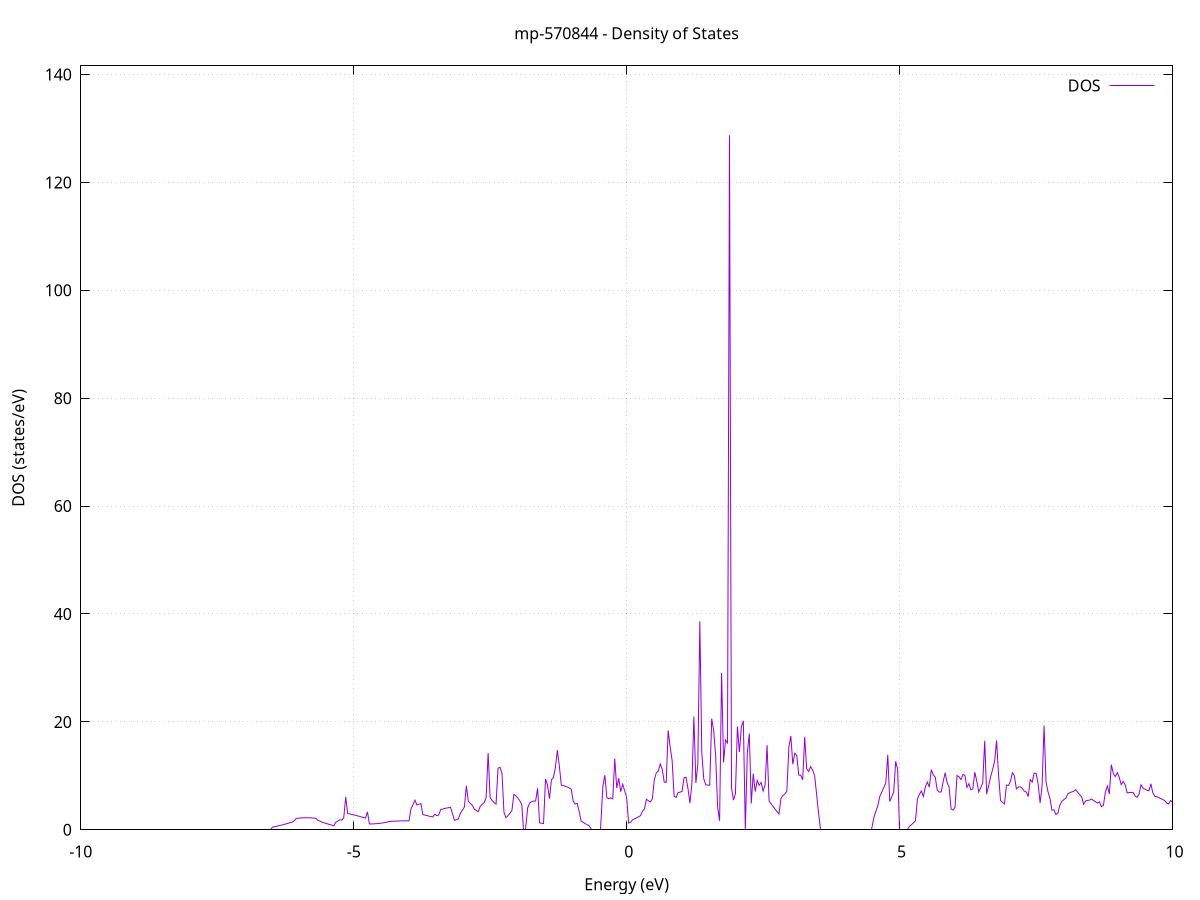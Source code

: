 set title 'mp-570844 - Density of States'
set xlabel 'Energy (eV)'
set ylabel 'DOS (states/eV)'
set grid
set xrange [-10:10]
set yrange [0:141.600]
set xzeroaxis lt -1
set terminal png size 800,600
set output 'mp-570844_dos_gnuplot.png'
plot '-' using 1:2 with lines title 'DOS'
-44.507500 0.000000
-44.471200 0.000000
-44.435000 0.000000
-44.398700 0.000000
-44.362500 0.000000
-44.326200 0.000000
-44.290000 0.000000
-44.253800 0.000000
-44.217500 0.000000
-44.181300 0.000000
-44.145000 0.000000
-44.108800 0.000000
-44.072500 0.000000
-44.036300 0.000000
-44.000100 0.000000
-43.963800 0.000000
-43.927600 0.000000
-43.891300 0.000000
-43.855100 0.000000
-43.818800 0.000000
-43.782600 0.000000
-43.746300 0.000000
-43.710100 0.000000
-43.673900 0.000000
-43.637600 0.000000
-43.601400 0.000000
-43.565100 0.000000
-43.528900 0.000000
-43.492600 0.000000
-43.456400 0.000000
-43.420200 0.000000
-43.383900 0.000000
-43.347700 0.000000
-43.311400 0.000000
-43.275200 0.000000
-43.238900 0.000000
-43.202700 0.000000
-43.166500 0.000000
-43.130200 0.000000
-43.094000 0.000000
-43.057700 0.000000
-43.021500 0.000000
-42.985200 0.000000
-42.949000 0.000000
-42.912700 0.000000
-42.876500 0.000000
-42.840300 0.000000
-42.804000 0.000000
-42.767800 0.000000
-42.731500 0.000000
-42.695300 0.000000
-42.659000 0.000000
-42.622800 0.000000
-42.586600 0.000000
-42.550300 0.000000
-42.514100 0.000000
-42.477800 0.000000
-42.441600 0.000000
-42.405300 0.000000
-42.369100 0.000000
-42.332800 0.000000
-42.296600 0.000000
-42.260400 0.000000
-42.224100 0.000000
-42.187900 0.000000
-42.151600 0.000000
-42.115400 0.000000
-42.079100 0.000000
-42.042900 0.000000
-42.006700 0.000000
-41.970400 0.000000
-41.934200 0.000000
-41.897900 0.000000
-41.861700 0.000000
-41.825400 0.000000
-41.789200 0.000000
-41.753000 0.000000
-41.716700 0.000000
-41.680500 0.000000
-41.644200 0.000000
-41.608000 0.000000
-41.571700 0.000000
-41.535500 0.000000
-41.499200 0.000000
-41.463000 0.000000
-41.426800 0.000000
-41.390500 0.000000
-41.354300 0.000000
-41.318000 0.000000
-41.281800 0.000000
-41.245500 0.000000
-41.209300 0.000000
-41.173100 0.000000
-41.136800 0.000000
-41.100600 0.000000
-41.064300 0.000000
-41.028100 0.000000
-40.991800 0.000000
-40.955600 0.000000
-40.919400 0.000000
-40.883100 0.000000
-40.846900 0.000000
-40.810600 0.000000
-40.774400 0.000000
-40.738100 0.000000
-40.701900 0.000000
-40.665600 0.000000
-40.629400 0.000000
-40.593200 0.000000
-40.556900 0.000000
-40.520700 0.000000
-40.484400 0.000000
-40.448200 0.000000
-40.411900 0.000000
-40.375700 0.000000
-40.339500 0.000000
-40.303200 0.000000
-40.267000 0.000000
-40.230700 0.000000
-40.194500 0.000000
-40.158200 0.000000
-40.122000 0.000000
-40.085700 0.000000
-40.049500 0.000000
-40.013300 0.000000
-39.977000 0.000000
-39.940800 0.000000
-39.904500 0.000000
-39.868300 0.000000
-39.832000 0.000000
-39.795800 0.000000
-39.759600 0.000000
-39.723300 0.000000
-39.687100 0.000000
-39.650800 0.000000
-39.614600 0.000000
-39.578300 0.000000
-39.542100 0.000000
-39.505900 0.000000
-39.469600 0.000000
-39.433400 0.000000
-39.397100 0.000000
-39.360900 0.000000
-39.324600 0.000000
-39.288400 0.000000
-39.252100 0.000000
-39.215900 0.000000
-39.179700 0.000000
-39.143400 0.000000
-39.107200 0.000000
-39.070900 0.000000
-39.034700 0.000000
-38.998400 0.000000
-38.962200 0.000000
-38.926000 0.000000
-38.889700 0.000000
-38.853500 0.000000
-38.817200 0.000000
-38.781000 0.000000
-38.744700 0.000000
-38.708500 0.000000
-38.672200 0.000000
-38.636000 0.000000
-38.599800 0.000000
-38.563500 0.000000
-38.527300 0.000000
-38.491000 0.000000
-38.454800 0.000000
-38.418500 0.000000
-38.382300 0.000000
-38.346100 0.000000
-38.309800 0.000000
-38.273600 0.000000
-38.237300 0.000000
-38.201100 0.000000
-38.164800 0.000000
-38.128600 0.000000
-38.092400 0.000000
-38.056100 0.000000
-38.019900 0.000000
-37.983600 0.000000
-37.947400 0.000000
-37.911100 0.000000
-37.874900 0.000000
-37.838600 0.000000
-37.802400 0.000000
-37.766200 0.000000
-37.729900 0.000000
-37.693700 0.000000
-37.657400 0.000000
-37.621200 0.000000
-37.584900 0.000000
-37.548700 0.000000
-37.512500 0.000000
-37.476200 0.000000
-37.440000 0.000000
-37.403700 0.000000
-37.367500 0.000000
-37.331200 0.000000
-37.295000 0.000000
-37.258700 0.000000
-37.222500 0.000000
-37.186300 0.000000
-37.150000 0.000000
-37.113800 0.000000
-37.077500 0.000000
-37.041300 0.000000
-37.005000 0.000000
-36.968800 0.000000
-36.932600 0.000000
-36.896300 0.000000
-36.860100 0.000000
-36.823800 0.000000
-36.787600 0.000000
-36.751300 0.000000
-36.715100 0.000000
-36.678900 0.000000
-36.642600 0.000000
-36.606400 0.000000
-36.570100 0.000000
-36.533900 0.000000
-36.497600 0.000000
-36.461400 0.000000
-36.425100 0.000000
-36.388900 0.000000
-36.352700 0.000000
-36.316400 0.000000
-36.280200 0.000000
-36.243900 0.000000
-36.207700 0.000000
-36.171400 0.000000
-36.135200 0.000000
-36.099000 0.000000
-36.062700 0.000000
-36.026500 0.000000
-35.990200 0.000000
-35.954000 0.000000
-35.917700 0.000000
-35.881500 0.000000
-35.845300 0.000000
-35.809000 0.000000
-35.772800 0.000000
-35.736500 0.000000
-35.700300 0.000000
-35.664000 0.000000
-35.627800 0.000000
-35.591500 0.000000
-35.555300 0.000000
-35.519100 0.000000
-35.482800 0.000000
-35.446600 0.000000
-35.410300 0.000000
-35.374100 0.000000
-35.337800 0.000000
-35.301600 0.000000
-35.265400 0.000000
-35.229100 0.000000
-35.192900 0.000000
-35.156600 0.000000
-35.120400 0.000000
-35.084100 0.000000
-35.047900 0.000000
-35.011600 0.000000
-34.975400 0.000000
-34.939200 0.000000
-34.902900 0.000000
-34.866700 0.000000
-34.830400 0.000000
-34.794200 0.000000
-34.757900 0.000000
-34.721700 0.000000
-34.685500 0.000000
-34.649200 0.000000
-34.613000 0.000000
-34.576700 0.000000
-34.540500 0.000000
-34.504200 0.000000
-34.468000 0.000000
-34.431800 0.000000
-34.395500 0.000000
-34.359300 0.000000
-34.323000 0.000000
-34.286800 0.000000
-34.250500 0.000000
-34.214300 0.000000
-34.178000 0.000000
-34.141800 0.000000
-34.105600 0.000000
-34.069300 0.000000
-34.033100 0.000000
-33.996800 0.000000
-33.960600 0.000000
-33.924300 0.000000
-33.888100 0.000000
-33.851900 0.000000
-33.815600 0.000000
-33.779400 0.000000
-33.743100 0.000000
-33.706900 0.000000
-33.670600 0.000000
-33.634400 0.000000
-33.598100 0.000000
-33.561900 0.000000
-33.525700 0.000000
-33.489400 0.000000
-33.453200 0.000000
-33.416900 0.000000
-33.380700 0.000000
-33.344400 0.000000
-33.308200 0.000000
-33.272000 0.000000
-33.235700 0.000000
-33.199500 0.000000
-33.163200 0.000000
-33.127000 0.000000
-33.090700 0.000000
-33.054500 0.000000
-33.018300 0.000000
-32.982000 0.000000
-32.945800 0.000000
-32.909500 0.000000
-32.873300 0.000000
-32.837000 0.000000
-32.800800 0.000000
-32.764500 0.000000
-32.728300 0.000000
-32.692100 0.000000
-32.655800 0.000000
-32.619600 0.000000
-32.583300 0.000000
-32.547100 0.000000
-32.510800 0.000000
-32.474600 0.000000
-32.438400 0.000000
-32.402100 0.000000
-32.365900 0.000000
-32.329600 0.000000
-32.293400 0.000000
-32.257100 0.000000
-32.220900 0.000000
-32.184600 0.000000
-32.148400 0.000000
-32.112200 0.000000
-32.075900 0.000000
-32.039700 0.000000
-32.003400 0.000000
-31.967200 0.000000
-31.930900 0.000000
-31.894700 0.000000
-31.858500 0.000000
-31.822200 0.000000
-31.786000 0.000000
-31.749700 0.000000
-31.713500 0.000000
-31.677200 0.000000
-31.641000 0.000000
-31.604800 0.000000
-31.568500 0.000000
-31.532300 0.000000
-31.496000 0.000000
-31.459800 0.000000
-31.423500 0.000000
-31.387300 0.000000
-31.351000 0.000000
-31.314800 0.000000
-31.278600 0.000000
-31.242300 0.000000
-31.206100 0.000000
-31.169800 0.000000
-31.133600 0.000000
-31.097300 0.000000
-31.061100 0.000000
-31.024900 0.000000
-30.988600 0.000000
-30.952400 0.000000
-30.916100 0.000000
-30.879900 0.000000
-30.843600 0.000000
-30.807400 0.000000
-30.771100 0.000000
-30.734900 0.000000
-30.698700 0.000000
-30.662400 0.000000
-30.626200 0.000000
-30.589900 0.000000
-30.553700 0.000000
-30.517400 0.000000
-30.481200 0.000000
-30.445000 0.000000
-30.408700 0.000000
-30.372500 0.000000
-30.336200 0.000000
-30.300000 0.000000
-30.263700 0.000000
-30.227500 0.000000
-30.191300 0.000000
-30.155000 0.000000
-30.118800 0.000000
-30.082500 0.000000
-30.046300 0.000000
-30.010000 0.000000
-29.973800 0.000000
-29.937500 0.000000
-29.901300 0.000000
-29.865100 0.000000
-29.828800 0.000000
-29.792600 0.000000
-29.756300 0.000000
-29.720100 0.000000
-29.683800 0.000000
-29.647600 0.000000
-29.611400 0.000000
-29.575100 0.000000
-29.538900 0.000000
-29.502600 0.000000
-29.466400 0.000000
-29.430100 0.000000
-29.393900 0.000000
-29.357700 0.000000
-29.321400 0.000000
-29.285200 0.000000
-29.248900 0.000000
-29.212700 0.000000
-29.176400 0.000000
-29.140200 0.000000
-29.103900 0.000000
-29.067700 0.000000
-29.031500 0.000000
-28.995200 0.000000
-28.959000 0.000000
-28.922700 0.000000
-28.886500 0.000000
-28.850200 0.000000
-28.814000 0.000000
-28.777800 0.000000
-28.741500 0.000000
-28.705300 0.000000
-28.669000 0.000000
-28.632800 0.000000
-28.596500 0.000000
-28.560300 0.000000
-28.524000 0.000000
-28.487800 0.000000
-28.451600 0.000000
-28.415300 0.000000
-28.379100 0.000000
-28.342800 0.000000
-28.306600 0.000000
-28.270300 0.000000
-28.234100 0.000000
-28.197900 0.000000
-28.161600 0.000000
-28.125400 0.000000
-28.089100 0.000000
-28.052900 0.000000
-28.016600 0.000000
-27.980400 0.000000
-27.944200 0.000000
-27.907900 0.000000
-27.871700 0.000000
-27.835400 0.000000
-27.799200 0.000000
-27.762900 0.000000
-27.726700 0.000000
-27.690400 0.000000
-27.654200 0.000000
-27.618000 0.000000
-27.581700 0.000000
-27.545500 0.000000
-27.509200 0.000000
-27.473000 0.000000
-27.436700 0.000000
-27.400500 0.000000
-27.364300 0.000000
-27.328000 0.000000
-27.291800 0.000000
-27.255500 0.000000
-27.219300 0.000000
-27.183000 0.000000
-27.146800 0.000000
-27.110500 0.000000
-27.074300 0.000000
-27.038100 0.000000
-27.001800 0.000000
-26.965600 0.000000
-26.929300 0.000000
-26.893100 0.000000
-26.856800 0.000000
-26.820600 0.000000
-26.784400 0.000000
-26.748100 0.000000
-26.711900 0.000000
-26.675600 0.000000
-26.639400 0.000000
-26.603100 0.000000
-26.566900 0.000000
-26.530700 0.000000
-26.494400 0.000000
-26.458200 0.000000
-26.421900 0.000000
-26.385700 0.000000
-26.349400 0.000000
-26.313200 0.000000
-26.276900 0.000000
-26.240700 0.000000
-26.204500 0.000000
-26.168200 0.000000
-26.132000 0.000000
-26.095700 0.000000
-26.059500 0.000000
-26.023200 0.000000
-25.987000 0.000000
-25.950800 0.000000
-25.914500 0.000000
-25.878300 0.000000
-25.842000 0.000000
-25.805800 0.000000
-25.769500 0.000000
-25.733300 0.000000
-25.697000 0.000000
-25.660800 0.000000
-25.624600 0.000000
-25.588300 0.000000
-25.552100 0.000000
-25.515800 0.000000
-25.479600 0.000000
-25.443300 0.000000
-25.407100 0.000000
-25.370900 0.000000
-25.334600 0.000000
-25.298400 0.000000
-25.262100 0.000000
-25.225900 0.000000
-25.189600 0.000000
-25.153400 0.000000
-25.117200 0.000000
-25.080900 0.000000
-25.044700 0.000000
-25.008400 0.000000
-24.972200 0.000000
-24.935900 0.000000
-24.899700 0.000000
-24.863400 0.000000
-24.827200 0.000000
-24.791000 0.000000
-24.754700 0.000000
-24.718500 0.000000
-24.682200 0.000000
-24.646000 0.000000
-24.609700 0.000000
-24.573500 0.000000
-24.537300 0.000000
-24.501000 0.000000
-24.464800 0.000000
-24.428500 0.000000
-24.392300 0.000000
-24.356000 0.000000
-24.319800 0.000000
-24.283600 0.000000
-24.247300 0.000000
-24.211100 0.000000
-24.174800 0.000000
-24.138600 0.000000
-24.102300 0.000000
-24.066100 0.000000
-24.029800 0.000000
-23.993600 0.000000
-23.957400 0.000000
-23.921100 0.000000
-23.884900 0.000000
-23.848600 0.000000
-23.812400 0.000000
-23.776100 0.000000
-23.739900 0.000000
-23.703700 0.000000
-23.667400 0.000000
-23.631200 0.000000
-23.594900 0.000000
-23.558700 0.000000
-23.522400 0.000000
-23.486200 0.000000
-23.449900 0.000000
-23.413700 0.000000
-23.377500 0.000000
-23.341200 0.000000
-23.305000 0.000000
-23.268700 0.000000
-23.232500 0.000000
-23.196200 0.000000
-23.160000 0.000000
-23.123800 0.000000
-23.087500 0.000000
-23.051300 0.000000
-23.015000 0.000000
-22.978800 0.000000
-22.942500 0.000000
-22.906300 0.000000
-22.870100 0.000000
-22.833800 0.000000
-22.797600 0.000000
-22.761300 0.000000
-22.725100 0.000000
-22.688800 0.000000
-22.652600 0.000000
-22.616300 0.000000
-22.580100 0.000000
-22.543900 0.000000
-22.507600 0.000000
-22.471400 0.000000
-22.435100 0.000000
-22.398900 0.000000
-22.362600 0.000000
-22.326400 0.000000
-22.290200 0.000000
-22.253900 0.000000
-22.217700 0.000000
-22.181400 0.000000
-22.145200 0.000000
-22.108900 0.000000
-22.072700 0.000000
-22.036400 0.000000
-22.000200 0.000000
-21.964000 0.000000
-21.927700 0.000000
-21.891500 0.000000
-21.855200 0.000000
-21.819000 0.000000
-21.782700 0.000000
-21.746500 0.000000
-21.710300 0.000000
-21.674000 0.000000
-21.637800 0.000000
-21.601500 0.000000
-21.565300 0.000000
-21.529000 0.000000
-21.492800 0.000000
-21.456600 0.000000
-21.420300 0.000000
-21.384100 0.000000
-21.347800 0.000000
-21.311600 0.000000
-21.275300 0.000000
-21.239100 0.000000
-21.202800 0.000000
-21.166600 0.000000
-21.130400 0.000000
-21.094100 0.000000
-21.057900 0.000000
-21.021600 0.000000
-20.985400 0.000000
-20.949100 0.000000
-20.912900 0.000000
-20.876700 0.000000
-20.840400 0.000000
-20.804200 0.000000
-20.767900 0.000000
-20.731700 0.000000
-20.695400 0.000000
-20.659200 0.000000
-20.622900 0.000000
-20.586700 0.000000
-20.550500 0.000000
-20.514200 0.000000
-20.478000 0.000000
-20.441700 0.000000
-20.405500 0.000000
-20.369200 0.000000
-20.333000 0.000000
-20.296800 0.000000
-20.260500 0.000000
-20.224300 0.000000
-20.188000 0.000000
-20.151800 0.000000
-20.115500 0.000000
-20.079300 0.000000
-20.043100 0.000000
-20.006800 0.000000
-19.970600 0.000000
-19.934300 0.000000
-19.898100 0.000000
-19.861800 0.000000
-19.825600 0.000000
-19.789300 0.000000
-19.753100 0.000000
-19.716900 0.000000
-19.680600 0.000000
-19.644400 0.000000
-19.608100 0.000000
-19.571900 0.000000
-19.535600 0.000000
-19.499400 0.000000
-19.463200 0.000000
-19.426900 0.000000
-19.390700 0.000000
-19.354400 0.000000
-19.318200 0.000000
-19.281900 0.000000
-19.245700 0.000000
-19.209400 0.000000
-19.173200 0.000000
-19.137000 0.000000
-19.100700 0.000000
-19.064500 0.000000
-19.028200 0.000000
-18.992000 0.000000
-18.955700 0.000000
-18.919500 0.000000
-18.883300 0.000000
-18.847000 0.000000
-18.810800 0.000000
-18.774500 0.000000
-18.738300 0.000000
-18.702000 0.000000
-18.665800 0.000000
-18.629600 0.000000
-18.593300 0.000000
-18.557100 0.000000
-18.520800 0.000000
-18.484600 0.000000
-18.448300 0.000000
-18.412100 0.000000
-18.375800 0.000000
-18.339600 0.000000
-18.303400 0.000000
-18.267100 0.000000
-18.230900 0.000000
-18.194600 0.000000
-18.158400 0.000000
-18.122100 0.000000
-18.085900 0.000000
-18.049700 0.000000
-18.013400 0.000000
-17.977200 0.000000
-17.940900 0.000000
-17.904700 0.000000
-17.868400 0.000000
-17.832200 0.000000
-17.796000 0.000000
-17.759700 0.000000
-17.723500 0.000000
-17.687200 0.000000
-17.651000 0.000000
-17.614700 0.000000
-17.578500 0.000000
-17.542200 0.000000
-17.506000 0.000000
-17.469800 0.000000
-17.433500 0.000000
-17.397300 0.000000
-17.361000 0.000000
-17.324800 0.000000
-17.288500 0.000000
-17.252300 0.000000
-17.216100 0.000000
-17.179800 0.000000
-17.143600 0.000000
-17.107300 0.000000
-17.071100 0.000000
-17.034800 0.000000
-16.998600 0.000000
-16.962300 0.000000
-16.926100 0.000000
-16.889900 0.000000
-16.853600 0.000000
-16.817400 0.000000
-16.781100 0.000000
-16.744900 0.000000
-16.708600 0.000000
-16.672400 0.000000
-16.636200 0.000000
-16.599900 0.000000
-16.563700 0.000000
-16.527400 0.000000
-16.491200 0.000000
-16.454900 0.000000
-16.418700 0.000000
-16.382500 0.000000
-16.346200 0.000000
-16.310000 0.000000
-16.273700 0.000000
-16.237500 0.000000
-16.201200 0.000000
-16.165000 0.000000
-16.128700 0.000000
-16.092500 0.000000
-16.056300 0.000000
-16.020000 0.000000
-15.983800 0.000000
-15.947500 0.000000
-15.911300 0.000000
-15.875000 0.000000
-15.838800 0.000000
-15.802600 0.000000
-15.766300 0.000000
-15.730100 0.000000
-15.693800 0.000000
-15.657600 0.000000
-15.621300 0.000000
-15.585100 0.000000
-15.548800 0.000000
-15.512600 0.000000
-15.476400 0.000000
-15.440100 0.000000
-15.403900 0.000000
-15.367600 0.000000
-15.331400 0.000000
-15.295100 0.000000
-15.258900 0.000000
-15.222700 0.000000
-15.186400 0.000000
-15.150200 0.000000
-15.113900 0.000000
-15.077700 0.000000
-15.041400 0.000000
-15.005200 0.000000
-14.969000 0.000000
-14.932700 0.000000
-14.896500 0.000000
-14.860200 0.000000
-14.824000 0.000000
-14.787700 0.000000
-14.751500 0.000000
-14.715200 0.000000
-14.679000 0.000000
-14.642800 0.000000
-14.606500 0.000000
-14.570300 0.000000
-14.534000 0.000000
-14.497800 0.000000
-14.461500 0.000000
-14.425300 0.000000
-14.389100 0.000000
-14.352800 0.000000
-14.316600 0.000000
-14.280300 0.000000
-14.244100 0.000000
-14.207800 0.000000
-14.171600 0.000000
-14.135300 0.000000
-14.099100 0.000000
-14.062900 0.000000
-14.026600 0.000000
-13.990400 0.000000
-13.954100 0.000000
-13.917900 0.000000
-13.881600 0.000000
-13.845400 0.000000
-13.809200 0.000000
-13.772900 0.000000
-13.736700 0.000000
-13.700400 0.000000
-13.664200 0.000000
-13.627900 0.000000
-13.591700 0.000000
-13.555500 0.000000
-13.519200 0.000000
-13.483000 0.000000
-13.446700 0.000000
-13.410500 0.000000
-13.374200 0.000000
-13.338000 0.000000
-13.301700 0.000000
-13.265500 0.000000
-13.229300 0.000000
-13.193000 0.000000
-13.156800 0.000000
-13.120500 0.000000
-13.084300 0.000000
-13.048000 0.000000
-13.011800 0.000000
-12.975600 0.000000
-12.939300 0.000000
-12.903100 0.000000
-12.866800 0.000000
-12.830600 0.000000
-12.794300 0.000000
-12.758100 0.000000
-12.721900 0.000000
-12.685600 0.000000
-12.649400 0.000000
-12.613100 0.000000
-12.576900 0.000000
-12.540600 0.000000
-12.504400 0.000000
-12.468100 0.000000
-12.431900 0.000000
-12.395700 0.000000
-12.359400 0.000000
-12.323200 0.000000
-12.286900 0.000000
-12.250700 0.000000
-12.214400 0.000000
-12.178200 0.000000
-12.142000 0.000000
-12.105700 0.000000
-12.069500 0.000000
-12.033200 0.000000
-11.997000 0.000000
-11.960700 0.000000
-11.924500 0.000000
-11.888200 0.000000
-11.852000 0.000000
-11.815800 0.000000
-11.779500 0.000000
-11.743300 0.000000
-11.707000 0.000000
-11.670800 0.000000
-11.634500 0.000000
-11.598300 0.000000
-11.562100 0.000000
-11.525800 0.000000
-11.489600 0.000000
-11.453300 0.000000
-11.417100 0.000000
-11.380800 0.000000
-11.344600 0.000000
-11.308400 0.000000
-11.272100 0.000000
-11.235900 0.000000
-11.199600 0.000000
-11.163400 0.000000
-11.127100 0.000000
-11.090900 0.000000
-11.054600 0.000000
-11.018400 0.000000
-10.982200 0.000000
-10.945900 0.000000
-10.909700 149.555800
-10.873400 91.759000
-10.837200 159.669500
-10.800900 257.059300
-10.764700 202.631200
-10.728500 299.737200
-10.692200 306.424800
-10.656000 336.171900
-10.619700 72.666400
-10.583500 297.881100
-10.547200 138.092300
-10.511000 0.000000
-10.474700 0.000000
-10.438500 0.000000
-10.402300 0.000000
-10.366000 0.000000
-10.329800 0.000000
-10.293500 0.000000
-10.257300 0.000000
-10.221000 0.000000
-10.184800 0.000000
-10.148600 0.000000
-10.112300 0.000000
-10.076100 0.000000
-10.039800 0.000000
-10.003600 0.000000
-9.967300 0.000000
-9.931100 0.000000
-9.894900 0.000000
-9.858600 0.000000
-9.822400 0.000000
-9.786100 0.000000
-9.749900 0.000000
-9.713600 0.000000
-9.677400 0.000000
-9.641100 0.000000
-9.604900 0.000000
-9.568700 0.000000
-9.532400 0.000000
-9.496200 0.000000
-9.459900 0.000000
-9.423700 0.000000
-9.387400 0.000000
-9.351200 0.000000
-9.315000 0.000000
-9.278700 0.000000
-9.242500 0.000000
-9.206200 0.000000
-9.170000 0.000000
-9.133700 0.000000
-9.097500 0.000000
-9.061200 0.000000
-9.025000 0.000000
-8.988800 0.000000
-8.952500 0.000000
-8.916300 0.000000
-8.880000 0.000000
-8.843800 0.000000
-8.807500 0.000000
-8.771300 0.000000
-8.735100 0.000000
-8.698800 0.000000
-8.662600 0.000000
-8.626300 0.000000
-8.590100 0.000000
-8.553800 0.000000
-8.517600 0.000000
-8.481400 0.000000
-8.445100 0.000000
-8.408900 0.000000
-8.372600 0.000000
-8.336400 0.000000
-8.300100 0.000000
-8.263900 0.000000
-8.227600 0.000000
-8.191400 0.000000
-8.155200 0.000000
-8.118900 0.000000
-8.082700 0.000000
-8.046400 0.000000
-8.010200 0.000000
-7.973900 0.000000
-7.937700 0.000000
-7.901500 0.000000
-7.865200 0.000000
-7.829000 0.000000
-7.792700 0.000000
-7.756500 0.000000
-7.720200 0.000000
-7.684000 0.000000
-7.647700 0.000000
-7.611500 0.000000
-7.575300 0.000000
-7.539000 0.000000
-7.502800 0.000000
-7.466500 0.000000
-7.430300 0.000000
-7.394000 0.000000
-7.357800 0.000000
-7.321600 0.000000
-7.285300 0.000000
-7.249100 0.000000
-7.212800 0.000000
-7.176600 0.000000
-7.140300 0.000000
-7.104100 0.000000
-7.067900 0.000000
-7.031600 0.000000
-6.995400 0.000000
-6.959100 0.000000
-6.922900 0.000000
-6.886600 0.000000
-6.850400 0.000000
-6.814100 0.000000
-6.777900 0.000000
-6.741700 0.000000
-6.705400 0.000000
-6.669200 0.000000
-6.632900 0.000000
-6.596700 0.000000
-6.560400 0.000000
-6.524200 0.000000
-6.488000 0.486500
-6.451700 0.563000
-6.415500 0.643600
-6.379200 0.728200
-6.343000 0.816700
-6.306700 0.909300
-6.270500 1.005900
-6.234300 1.106400
-6.198000 1.211000
-6.161800 1.319600
-6.125500 1.432100
-6.089300 1.672900
-6.053000 2.104400
-6.016800 2.147200
-5.980500 2.181000
-5.944300 2.205900
-5.908100 2.221900
-5.871800 2.228900
-5.835600 2.227000
-5.799300 2.216200
-5.763100 2.196500
-5.726800 2.167800
-5.690600 2.130300
-5.654400 1.712300
-5.618100 1.627000
-5.581900 1.429500
-5.545600 1.304600
-5.509400 1.184600
-5.473100 1.069400
-5.436900 0.959100
-5.400600 0.853500
-5.364400 0.752900
-5.328200 1.390600
-5.291900 1.603700
-5.255700 1.862700
-5.219400 1.768900
-5.183200 2.196200
-5.146900 6.084800
-5.110700 3.009300
-5.074500 2.931800
-5.038200 2.850100
-5.002000 2.764100
-4.965700 2.673900
-4.929500 2.579400
-4.893200 2.480600
-4.857000 2.377600
-4.820800 2.270300
-4.784500 2.158700
-4.748300 3.331700
-4.712000 1.076400
-4.675800 1.081700
-4.639500 1.095400
-4.603300 1.117300
-4.567000 1.147400
-4.530800 1.185800
-4.494600 1.232500
-4.458300 1.287500
-4.422100 1.350700
-4.385800 1.422300
-4.349600 1.535900
-4.313300 1.561600
-4.277100 1.584300
-4.240900 1.603800
-4.204600 1.620200
-4.168400 1.633600
-4.132100 1.643900
-4.095900 1.651100
-4.059600 1.655200
-4.023400 1.656300
-3.987100 1.654200
-3.950900 3.881400
-3.914700 4.657900
-3.878400 5.492600
-3.842200 4.603100
-3.805900 4.741100
-3.769700 4.846200
-3.733400 2.819500
-3.697200 2.724000
-3.661000 2.630600
-3.624700 2.539400
-3.588500 2.450200
-3.552200 2.363200
-3.516000 2.865100
-3.479700 2.629700
-3.443500 2.735000
-3.407300 3.732800
-3.371000 3.844400
-3.334800 3.942200
-3.298500 4.026000
-3.262300 4.095900
-3.226000 4.151900
-3.189800 2.954500
-3.153500 1.735500
-3.117300 1.879500
-3.081100 2.028800
-3.044800 3.083100
-3.008600 3.612100
-2.972300 4.218200
-2.936100 8.164000
-2.899800 5.266500
-2.863600 4.886600
-2.827400 4.552000
-2.791100 3.815700
-2.754900 3.568700
-2.718600 3.356600
-2.682400 4.327400
-2.646100 4.730300
-2.609900 5.012800
-2.573600 6.044400
-2.537400 14.221900
-2.501200 5.949900
-2.464900 5.440800
-2.428700 5.046100
-2.392400 4.765600
-2.356200 11.414000
-2.319900 11.588400
-2.283700 10.449800
-2.247500 3.252900
-2.211200 2.231700
-2.175000 2.610800
-2.138700 3.047800
-2.102500 3.542700
-2.066200 6.548000
-2.030000 6.297300
-1.993800 5.905500
-1.957500 5.372500
-1.921300 4.698400
-1.885000 0.000000
-1.848800 0.000000
-1.812500 4.082100
-1.776300 4.973200
-1.740000 5.206700
-1.703800 5.326400
-1.667600 5.332500
-1.631300 7.699700
-1.595100 1.283800
-1.558800 1.214500
-1.522600 1.147100
-1.486300 9.427700
-1.450100 8.294300
-1.413900 5.768600
-1.377600 9.262800
-1.341400 9.669900
-1.305100 11.532900
-1.268900 14.751100
-1.232600 11.776100
-1.196400 8.264900
-1.160200 8.186400
-1.123900 8.072800
-1.087700 7.924200
-1.051400 7.740600
-1.015200 7.521900
-0.978900 5.295400
-0.942700 4.762900
-0.906400 4.888700
-0.870200 3.426200
-0.834000 1.625200
-0.797700 1.381300
-0.761500 1.156700
-0.725200 0.951400
-0.689000 0.765300
-0.652700 0.000000
-0.616500 0.000000
-0.580300 0.000000
-0.544000 0.000000
-0.507800 0.000000
-0.471500 0.000000
-0.435300 8.098800
-0.399000 10.100100
-0.362800 5.960400
-0.326500 5.748700
-0.290300 5.922800
-0.254100 5.733500
-0.217800 13.180000
-0.181600 7.757500
-0.145300 9.560200
-0.109100 7.058900
-0.072800 8.448800
-0.036600 7.226300
-0.000400 6.025000
0.035900 1.241700
0.072100 1.383100
0.108400 1.838400
0.144600 2.020500
0.180900 2.210900
0.217100 2.409700
0.253300 2.616800
0.289600 3.424800
0.325800 3.837500
0.362100 5.649600
0.398300 5.386500
0.434600 5.158300
0.470800 5.725100
0.507100 9.232100
0.543300 10.554600
0.579500 10.894100
0.615800 12.199400
0.652000 11.222900
0.688300 8.861700
0.724500 8.782800
0.760800 18.413300
0.797000 15.369400
0.833200 12.854600
0.869500 6.188800
0.905700 5.984300
0.942000 6.886700
0.978200 6.980200
1.014500 7.107000
1.050700 9.621300
1.087000 9.759800
1.123200 7.662800
1.159400 4.921600
1.195700 8.573800
1.231900 20.996200
1.268200 8.678300
1.304400 12.139600
1.340700 38.648300
1.376900 14.147200
1.413100 9.416200
1.449400 8.333400
1.485600 8.282500
1.521900 8.240500
1.558100 20.590000
1.594400 18.400400
1.630600 13.707400
1.666800 4.119000
1.703100 1.670600
1.739300 29.068600
1.775600 12.492900
1.811800 16.669900
1.848100 16.102200
1.884300 128.727700
1.920600 7.824100
1.956800 5.499200
1.993000 6.685900
2.029300 19.126400
2.065500 14.418600
2.101800 19.125900
2.138000 20.189300
2.174300 0.000000
2.210500 14.185100
2.246700 17.828100
2.283000 4.864900
2.319200 10.402500
2.355500 7.088600
2.391700 9.144900
2.428000 8.239800
2.464200 8.768700
2.500500 7.171000
2.536700 8.307900
2.572900 15.680600
2.609200 5.315200
2.645400 4.817100
2.681700 4.328700
2.717900 3.850300
2.754200 3.381700
2.790400 2.922900
2.826600 5.789000
2.862900 6.367500
2.899100 6.607900
2.935400 7.187800
2.971600 15.279100
3.007900 17.393200
3.044100 12.146900
3.080300 14.187400
3.116600 13.773700
3.152800 10.151500
3.189100 10.119600
3.225300 9.259400
3.261600 17.208100
3.297800 11.332500
3.334100 10.806900
3.370300 11.713800
3.406500 11.072500
3.442800 10.098600
3.479000 6.692300
3.515300 3.199700
3.551500 0.000000
3.587800 0.000000
3.624000 0.000000
3.660200 0.000000
3.696500 0.000000
3.732700 0.000000
3.769000 0.000000
3.805200 0.000000
3.841500 0.000000
3.877700 0.000000
3.914000 0.000000
3.950200 0.000000
3.986400 0.000000
4.022700 0.000000
4.058900 0.000000
4.095200 0.000000
4.131400 0.000000
4.167700 0.000000
4.203900 0.000000
4.240100 0.000000
4.276400 0.000000
4.312600 0.000000
4.348900 0.000000
4.385100 0.000000
4.421400 0.000000
4.457600 0.000000
4.493800 0.000000
4.530100 2.313000
4.566300 3.429900
4.602600 4.529900
4.638800 6.194400
4.675100 7.009600
4.711300 7.838900
4.747600 8.682200
4.783800 13.906900
4.820000 5.230500
4.856300 6.110800
4.892500 6.973900
4.928800 12.704400
4.965000 11.177300
5.001300 0.000000
5.037500 0.000000
5.073700 0.000000
5.110000 0.000000
5.146200 0.000000
5.182500 0.670600
5.218700 0.955200
5.255000 1.284600
5.291200 1.658700
5.327400 5.719800
5.363700 6.570000
5.399900 7.196100
5.436200 6.156300
5.472400 7.941500
5.508700 8.835700
5.544900 7.913700
5.581200 11.133700
5.617400 10.185100
5.653600 9.753100
5.689900 7.342700
5.726100 6.976700
5.762400 7.022400
5.798600 8.912500
5.834900 10.551200
5.871100 8.749300
5.907300 7.911400
5.943600 3.867700
5.979800 3.654000
6.016100 4.174800
6.052300 10.057600
6.088600 9.834500
6.124800 9.306700
6.161100 10.244700
6.197300 10.070200
6.233500 7.859700
6.269800 8.548300
6.306000 7.416600
6.342300 7.572400
6.378500 10.668900
6.414800 8.990700
6.451000 7.008400
6.487200 7.804200
6.523500 8.713000
6.559700 16.471900
6.596000 6.609500
6.632200 8.194000
6.668500 9.827300
6.704700 11.189000
6.740900 12.658600
6.777200 16.552800
6.813400 10.178300
6.849700 5.432200
6.885900 5.058300
6.922200 4.796400
6.958400 8.287800
6.994700 8.220000
7.030900 8.956000
7.067100 10.557600
7.103400 10.009000
7.139600 7.591100
7.175900 7.925000
7.212100 7.960900
7.248400 7.680600
7.284600 7.154400
7.320800 7.003900
7.357100 6.145600
7.393300 9.296400
7.429600 8.839600
7.465800 10.510500
7.502100 10.448300
7.538300 8.501700
7.574600 4.966000
7.610800 8.093500
7.647000 19.315000
7.683300 8.852600
7.719500 7.027900
7.755800 5.812900
7.792000 3.630400
7.828300 3.704700
7.864500 2.835300
7.900700 3.094300
7.937000 4.574600
7.973200 5.281400
8.009500 5.578800
8.045700 5.848200
8.082000 6.636600
8.118200 6.885800
8.154400 7.018200
8.190700 7.142900
8.226900 7.440600
8.263200 6.949000
8.299400 6.498000
8.335700 6.087500
8.371900 4.723800
8.408200 5.330300
8.444400 5.430400
8.480600 5.504800
8.516900 5.696000
8.553100 5.436800
8.589400 5.189000
8.625600 4.952800
8.661900 5.168900
8.698100 4.270700
8.734300 4.518100
8.770600 6.981700
8.806800 8.106300
8.843100 6.621700
8.879300 12.084300
8.915600 10.412100
8.951800 9.870600
8.988100 10.605800
9.024300 9.720600
9.060500 8.373100
9.096800 8.940800
9.133000 8.363300
9.169300 6.841500
9.205500 6.892100
9.241800 6.924700
9.278000 6.939300
9.314200 6.256700
9.350500 6.025100
9.386700 6.584700
9.423000 8.353900
9.459200 7.730600
9.495500 7.538400
9.531700 7.320700
9.567900 7.236100
9.604200 8.527300
9.640400 6.809100
9.676700 6.181800
9.712900 6.127000
9.749200 5.954000
9.785400 5.777800
9.821700 5.598300
9.857900 5.415600
9.894100 4.935300
9.930400 4.800800
9.966600 5.417000
10.002900 5.049500
10.039100 5.345000
10.075400 4.558300
10.111600 4.799700
10.147800 7.962700
10.184100 8.305800
10.220300 9.933000
10.256600 10.412100
10.292800 8.591500
10.329100 8.469400
10.365300 7.037600
10.401500 8.031700
10.437800 8.707900
10.474000 7.899900
10.510300 6.373600
10.546500 7.472600
10.582800 7.467300
10.619000 7.456600
10.655300 7.440500
10.691500 8.476800
10.727700 8.331900
10.764000 7.698500
10.800200 9.330100
10.836500 4.389100
10.872700 4.116700
10.909000 6.038700
10.945200 5.765500
10.981400 5.868800
11.017700 5.992900
11.053900 6.063900
11.090200 6.249300
11.126400 6.427400
11.162700 6.598100
11.198900 9.535300
11.235200 10.517800
11.271400 3.900800
11.307600 3.249500
11.343900 2.924300
11.380100 2.615500
11.416400 2.323100
11.452600 2.047000
11.488900 0.957400
11.525100 0.857100
11.561300 0.762400
11.597600 22.080600
11.633800 11.597500
11.670100 10.264400
11.706300 8.256300
11.742600 6.743300
11.778800 3.419500
11.815000 3.844000
11.851300 10.338800
11.887500 10.207400
11.923800 6.666000
11.960000 8.846900
11.996300 10.215100
12.032500 9.174100
12.068800 9.402100
12.105000 7.818300
12.141200 8.462600
12.177500 15.308600
12.213700 15.767900
12.250000 9.351500
12.286200 7.096300
12.322500 4.647600
12.358700 3.850800
12.394900 3.114000
12.431200 4.694400
12.467400 2.420000
12.503700 5.506200
12.539900 5.955500
12.576200 5.401700
12.612400 5.581600
12.648700 5.718600
12.684900 5.812800
12.721100 5.864200
12.757400 8.241800
12.793600 7.350100
12.829900 6.693000
12.866100 7.123300
12.902400 4.104200
12.938600 4.168200
12.974800 7.707800
13.011100 2.632200
13.047300 5.069800
13.083600 5.080000
13.119800 5.031500
13.156100 4.908400
13.192300 4.672500
13.228500 4.688200
13.264800 4.693200
13.301000 4.687400
13.337300 4.666900
13.373500 4.659100
13.409800 4.624300
13.446000 6.261900
13.482300 6.411200
13.518500 17.345900
13.554700 4.739500
13.591000 5.025800
13.627200 5.295900
13.663500 7.983000
13.699700 9.052200
13.736000 4.586400
13.772200 4.962800
13.808400 6.812500
13.844700 8.194500
13.880900 8.701200
13.917200 9.910900
13.953400 10.954100
13.989700 11.127600
14.025900 9.655400
14.062200 11.241500
14.098400 6.764300
14.134600 6.722800
14.170900 6.637500
14.207100 6.709500
14.243400 6.057100
14.279600 5.972200
14.315900 6.332100
14.352100 6.123300
14.388300 5.841400
14.424600 4.382400
14.460800 4.058900
14.497100 3.374000
14.533300 11.564100
14.569600 8.625000
14.605800 7.956200
14.642000 18.429300
14.678300 8.492500
14.714500 8.152200
14.750800 8.509200
14.787000 8.824400
14.823300 7.890300
14.859500 4.214600
14.895800 4.260700
14.932000 4.301600
14.968200 5.912800
15.004500 6.922100
15.040700 5.212600
15.077000 5.123500
15.113200 5.314500
15.149500 5.308600
15.185700 5.923100
15.221900 5.831100
15.258200 5.285200
15.294400 5.508800
15.330700 5.903000
15.366900 6.507400
15.403200 7.007100
15.439400 7.707900
15.475700 7.151900
15.511900 5.031700
15.548100 5.256300
15.584400 6.849600
15.620600 6.956100
15.656900 8.137700
15.693100 5.191500
15.729400 4.642100
15.765600 3.623900
15.801800 3.390900
15.838100 3.436500
15.874300 3.541800
15.910600 3.706800
15.946800 6.426900
15.983100 7.418700
16.019300 7.278300
16.055500 6.423000
16.091800 7.057900
16.128000 9.481200
16.164300 9.350000
16.200500 15.179500
16.236800 9.201100
16.273000 6.016800
16.309300 6.774700
16.345500 7.035600
16.381700 7.365100
16.418000 7.538500
16.454200 7.925000
16.490500 8.090200
16.526700 12.506500
16.563000 6.149600
16.599200 7.120600
16.635400 7.786900
16.671700 8.508800
16.707900 10.048800
16.744200 9.427600
16.780400 8.734900
16.816700 6.319300
16.852900 5.956100
16.889100 5.701800
16.925400 5.556500
16.961600 5.419500
16.997900 9.175600
17.034100 9.061000
17.070400 5.891400
17.106600 4.700100
17.142900 3.062800
17.179100 5.074000
17.215300 6.115500
17.251600 8.428900
17.287800 9.713700
17.324100 16.663200
17.360300 9.315800
17.396600 11.010200
17.432800 11.674700
17.469000 10.800700
17.505300 10.060000
17.541500 8.930200
17.577800 9.175700
17.614000 8.038500
17.650300 6.144700
17.686500 4.955700
17.722800 5.035600
17.759000 7.524400
17.795200 9.903300
17.831500 11.852700
17.867700 7.608500
17.904000 7.593200
17.940200 9.172900
17.976500 9.496100
18.012700 8.896900
18.048900 10.041400
18.085200 10.247400
18.121400 8.133700
18.157700 5.392700
18.193900 6.034600
18.230200 7.298400
18.266400 7.870600
18.302600 8.792000
18.338900 9.418300
18.375100 10.650500
18.411400 9.877100
18.447600 9.293700
18.483900 7.893100
18.520100 9.692300
18.556400 4.376400
18.592600 4.616600
18.628800 4.853800
18.665100 5.088000
18.701300 5.667800
18.737600 5.939100
18.773800 6.403200
18.810100 7.761600
18.846300 7.909500
18.882500 8.560500
18.918800 9.715200
18.955000 11.192100
18.991300 7.455300
19.027500 10.521600
19.063800 10.189500
19.100000 9.709800
19.136300 9.082300
19.172500 5.734600
19.208700 5.500700
19.245000 5.443300
19.281200 5.371100
19.317500 5.284200
19.353700 7.049900
19.390000 7.219100
19.426200 7.488200
19.462400 8.702600
19.498700 8.942100
19.534900 11.212100
19.571200 8.296000
19.607400 9.781100
19.643700 10.545000
19.679900 9.726500
19.716100 7.105500
19.752400 7.171400
19.788600 8.146300
19.824900 7.775800
19.861100 5.271300
19.897400 5.195500
19.933600 9.052200
19.969900 9.082800
20.006100 6.753500
20.042300 6.046200
20.078600 12.291000
20.114800 11.458000
20.151100 10.084500
20.187300 10.531100
20.223600 11.997200
20.259800 11.502200
20.296000 12.452500
20.332300 12.268100
20.368500 6.334900
20.404800 6.596600
20.441000 6.577300
20.477300 6.556200
20.513500 7.013100
20.549800 6.823600
20.586000 10.609800
20.622200 9.566600
20.658500 7.340400
20.694700 7.292200
20.731000 6.645600
20.767200 13.882100
20.803500 7.587200
20.839700 7.256300
20.875900 11.201200
20.912200 10.440200
20.948400 10.142900
20.984700 9.384300
21.020900 8.817700
21.057200 7.954500
21.093400 6.652300
21.129600 6.592900
21.165900 7.350100
21.202100 8.244500
21.238400 8.291400
21.274600 8.599600
21.310900 8.413500
21.347100 7.127800
21.383400 7.703400
21.419600 12.826800
21.455800 9.568200
21.492100 7.408700
21.528300 6.896300
21.564600 5.879800
21.600800 4.987300
21.637100 5.159700
21.673300 5.373000
21.709500 7.601400
21.745800 8.412300
21.782000 23.656800
21.818300 6.603300
21.854500 11.505000
21.890800 9.154000
21.927000 8.159600
21.963200 10.912100
21.999500 17.287500
22.035700 10.036900
22.072000 8.372200
22.108200 5.615800
22.144500 5.074600
22.180700 8.578200
22.217000 8.325200
22.253200 8.068900
22.289400 7.809300
22.325700 13.037200
22.361900 13.814600
22.398200 12.143600
22.434400 8.793200
22.470700 11.347900
22.506900 11.079300
22.543100 8.389000
22.579400 8.665600
22.615600 8.911000
22.651900 9.125200
22.688100 11.446000
22.724400 10.812500
22.760600 9.926400
22.796900 9.964000
22.833100 9.115800
22.869300 9.613300
22.905600 7.906200
22.941800 8.030100
22.978100 6.550100
23.014300 6.475500
23.050600 6.435800
23.086800 6.157500
23.123000 5.620700
23.159300 15.592000
23.195500 7.874900
23.231800 19.425300
23.268000 29.075600
23.304300 6.792200
23.340500 9.934300
23.376700 10.583700
23.413000 15.184900
23.449200 11.403600
23.485500 11.092000
23.521700 10.698900
23.558000 7.401800
23.594200 5.051000
23.630500 13.753800
23.666700 8.980300
23.702900 10.537500
23.739200 11.209600
23.775400 16.109800
23.811700 7.236800
23.847900 8.493900
23.884200 7.432300
23.920400 6.782400
23.956600 6.861400
23.992900 6.332800
24.029100 5.859900
24.065400 3.679800
24.101600 3.471000
24.137900 3.139900
24.174100 2.651700
24.210400 1.827200
24.246600 1.611900
24.282800 1.409400
24.319100 1.219600
24.355300 1.130100
24.391600 0.771700
24.427800 0.499100
24.464100 0.399600
24.500300 0.390400
24.536500 0.369200
24.572800 0.320800
24.609000 0.245400
24.645300 0.142800
24.681500 0.013100
24.717800 0.000000
24.754000 0.000000
24.790200 0.000000
24.826500 0.000000
24.862700 0.000000
24.899000 0.000000
24.935200 0.000000
24.971500 0.000000
25.007700 0.000000
25.044000 0.000000
25.080200 0.000000
25.116400 0.000000
25.152700 0.000000
25.188900 0.000000
25.225200 0.000000
25.261400 0.000000
25.297700 0.000000
25.333900 0.000000
25.370100 0.000000
25.406400 0.000000
25.442600 0.000000
25.478900 0.000000
25.515100 0.000000
25.551400 0.000000
25.587600 0.000000
25.623900 0.000000
25.660100 0.000000
25.696300 0.000000
25.732600 0.000000
25.768800 0.000000
25.805100 0.000000
25.841300 0.000000
25.877600 0.000000
25.913800 0.000000
25.950000 0.000000
25.986300 0.000000
26.022500 0.000000
26.058800 0.000000
26.095000 0.000000
26.131300 0.000000
26.167500 0.000000
26.203700 0.000000
26.240000 0.000000
26.276200 0.000000
26.312500 0.000000
26.348700 0.000000
26.385000 0.000000
26.421200 0.000000
26.457500 0.000000
26.493700 0.000000
26.529900 0.000000
26.566200 0.000000
26.602400 0.000000
26.638700 0.000000
26.674900 0.000000
26.711200 0.000000
26.747400 0.000000
26.783600 0.000000
26.819900 0.000000
26.856100 0.000000
26.892400 0.000000
26.928600 0.000000
26.964900 0.000000
27.001100 0.000000
27.037400 0.000000
27.073600 0.000000
27.109800 0.000000
27.146100 0.000000
27.182300 0.000000
27.218600 0.000000
27.254800 0.000000
27.291100 0.000000
27.327300 0.000000
27.363500 0.000000
27.399800 0.000000
27.436000 0.000000
27.472300 0.000000
27.508500 0.000000
27.544800 0.000000
27.581000 0.000000
27.617200 0.000000
27.653500 0.000000
27.689700 0.000000
27.726000 0.000000
27.762200 0.000000
27.798500 0.000000
27.834700 0.000000
27.871000 0.000000
27.907200 0.000000
27.943400 0.000000
27.979700 0.000000
e

